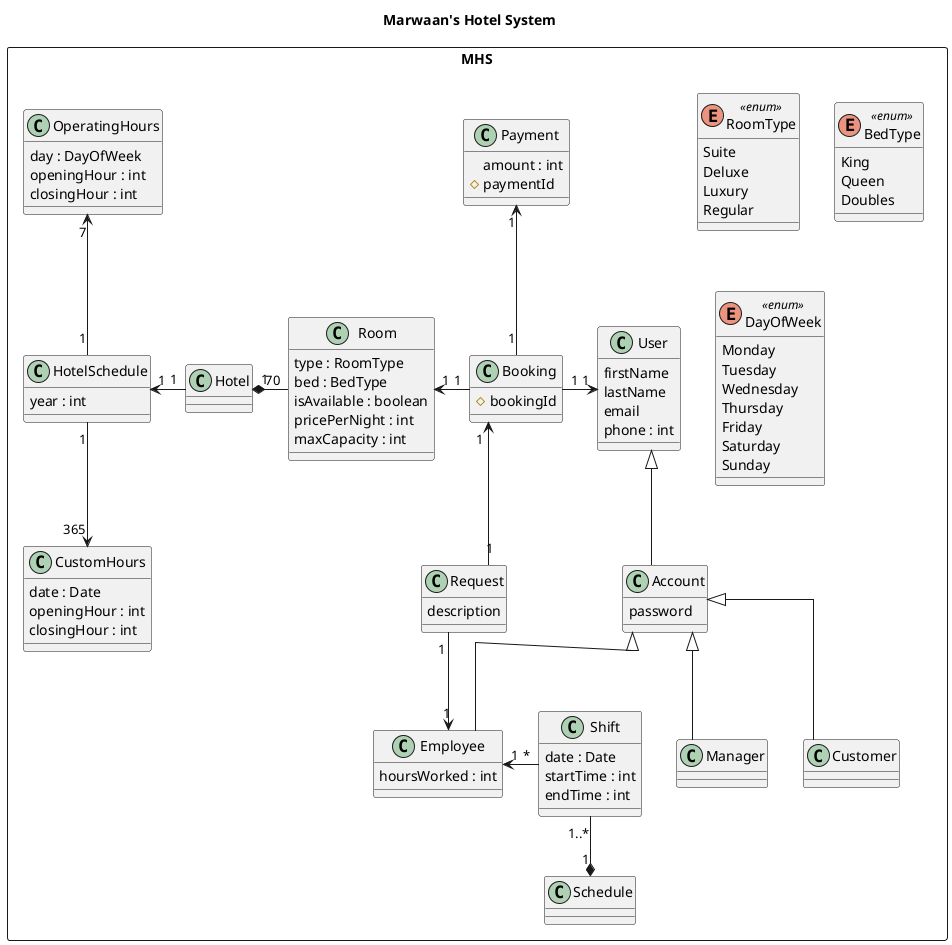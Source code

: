 @startuml MHS
title Marwaan's Hotel System
skinparam linetype ortho
top to bottom direction

package MHS <<Rectangle>> {
    Class User {
        firstName
        lastName
        email
        phone : int
    }

    Class Account {
        password
    }

    Class Employee {
        hoursWorked : int
    }

    Class Manager {
    }

    Class Customer {
    }

    ' Associations of users
    User    <|-- Account
    Account <|-- Employee
    Account <|-- Customer
    Account <|-- Manager

    ' Employees and their shifts/schedule
    Class Shift {
        date : Date
        startTime : int
        endTime : int
    }

    Shift "*" -left-> "1" Employee

    Class Schedule

    Shift "1..*" -down-* "1" Schedule

    ' Room, Booking, Request, Payment 
    Class Room {
        type : RoomType
        bed : BedType
        isAvailable : boolean
        pricePerNight : int
        maxCapacity : int
    }

    Room "70" -left-* "1" Hotel

    Class Booking {
        # bookingId
    }

    Booking "1" -left-> "1" Room
    Booking "1" -right-> "1" User

    Class Request {
        description
    }

    Request "1" -down-> "1" Employee
    Request "1" -up-> "1" Booking

    Class Payment {
        amount : int
        # paymentId 
    }

    Booking "1" -up-> "1" Payment

    ' Hotel, Hotel Hours of Operations

    Class Hotel {
    }

    Hotel "1" -left-> "1" HotelSchedule

    Class HotelSchedule {
        year : int
    }

    Class OperatingHours {
        day : DayOfWeek
        openingHour : int
        closingHour : int
    }

    Class CustomHours {
        date : Date
        openingHour : int
        closingHour : int
    }

    HotelSchedule "1" -down-> "365" CustomHours
    HotelSchedule "1" -up-> "7" OperatingHours

    
    together {
        top to bottom direction
        enum RoomType <<enum>> {
            Suite
            Deluxe
            Luxury
            Regular
        }

        enum BedType <<enum>> {
            King
            Queen
            Doubles
        }

        enum DayOfWeek <<enum>> {
            Monday
            Tuesday
            Wednesday
            Thursday
            Friday
            Saturday
            Sunday
        }
    }
}
@enduml